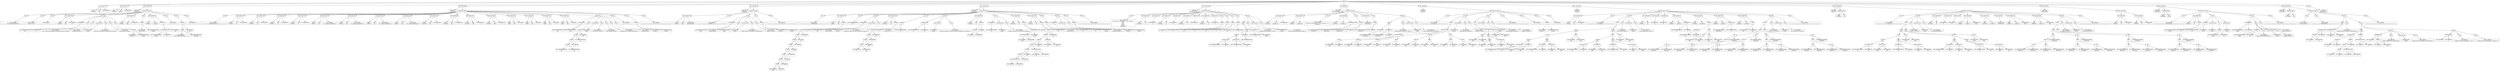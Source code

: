 digraph G {
node [shape="box"]Nodo0[label="RAIZ"];
Nodo1[label="DECLARACION"];
Nodo0->Nodo1;
Nodo2[label="TIPO
 ENTERO"];
Nodo1->Nodo2;
Nodo3[label="ID
 var1"];
Nodo1->Nodo3;
Nodo4[label="VAL_ENTERO
 1"];
Nodo1->Nodo4;
Nodo5[label="DECLARACION"];
Nodo0->Nodo5;
Nodo6[label="TIPO
 ENTERO"];
Nodo5->Nodo6;
Nodo7[label="ID
 punteo"];
Nodo5->Nodo7;
Nodo8[label="VAL_ENTERO
 0"];
Nodo5->Nodo8;
Nodo9[label="DEC_METODO"];
Nodo0->Nodo9;
Nodo10[label="METODO
 InicioArchivo1"];
Nodo9->Nodo10;
Nodo11[label="INSTRUCCIONES"];
Nodo9->Nodo11;
Nodo12[label="Print"];
Nodo11->Nodo12;
Nodo13[label="VAL_CADENA
 \"-----------------CALIFICACION ARCHIVO 1-----------------\""];
Nodo12->Nodo13;
Nodo14[label="Print"];
Nodo11->Nodo14;
Nodo15[label="VAL_CADENA
 \"Valor: 15 pts\""];
Nodo14->Nodo15;
Nodo16[label="Print"];
Nodo11->Nodo16;
Nodo17[label="VAL_CADENA
 \"--------------------------------------------------------\""];
Nodo16->Nodo17;
Nodo18[label="DECLARACION"];
Nodo11->Nodo18;
Nodo19[label="TIPO
 ENTERO"];
Nodo18->Nodo19;
Nodo20[label="ID
 var1"];
Nodo18->Nodo20;
Nodo21[label="VAL_ENTERO
 0"];
Nodo18->Nodo21;
Nodo22[label="ELSE"];
Nodo11->Nodo22;
Nodo23[label="DIFERENTE
 !="];
Nodo22->Nodo23;
Nodo24[label="VAL_IDENTIFICADOR
 var1"];
Nodo23->Nodo24;
Nodo25[label="VAL_ENTERO
 0"];
Nodo23->Nodo25;
Nodo26[label="Print"];
Nodo22->Nodo26;
Nodo27[label="VAL_CADENA
 \"No se toma con prioridad la variable local ante la global\""];
Nodo26->Nodo27;
Nodo28[label="Print"];
Nodo22->Nodo28;
Nodo29[label="VAL_CADENA
 \"Perdiste 8 puntos :c\""];
Nodo28->Nodo29;
Nodo30[label="ASIGNACION"];
Nodo22->Nodo30;
Nodo31[label="ASIGNACION
 punteo"];
Nodo30->Nodo31;
Nodo32[label="Print"];
Nodo22->Nodo32;
Nodo33[label="VAL_CADENA
 \"Muy bien, prioridad de variable local correcta\""];
Nodo32->Nodo33;
Nodo34[label="Print"];
Nodo22->Nodo34;
Nodo35[label="VAL_CADENA
 \"Haz sumado 8 puntos\""];
Nodo34->Nodo35;
Nodo36[label="Print"];
Nodo22->Nodo36;
Nodo37[label="SUMA
 +"];
Nodo36->Nodo37;
Nodo38[label="VAL_CADENA
 \"Punteo = \""];
Nodo37->Nodo38;
Nodo39[label="VAL_IDENTIFICADOR
 punteo"];
Nodo37->Nodo39;
Nodo40[label="DECLARACION"];
Nodo11->Nodo40;
Nodo41[label="TIPO
 ENTERO"];
Nodo40->Nodo41;
Nodo42[label="ID
 amb1"];
Nodo40->Nodo42;
Nodo43[label="VAL_ENTERO
 3"];
Nodo40->Nodo43;
Nodo44[label="Print"];
Nodo11->Nodo44;
Nodo45[label="SUMA
 +"];
Nodo44->Nodo45;
Nodo46[label="VAL_CADENA
 \"Punteo Final: \""];
Nodo45->Nodo46;
Nodo47[label="VAL_IDENTIFICADOR
 punteo"];
Nodo45->Nodo47;
Nodo48[label="DECLARACION"];
Nodo11->Nodo48;
Nodo49[label="TIPO
 DECIMAL"];
Nodo48->Nodo49;
Nodo50[label="ID
 resultado"];
Nodo48->Nodo50;
Nodo51[label="DIVISION
 /"];
Nodo48->Nodo51;
Nodo52[label="MULTIPLICACION
 *"];
Nodo51->Nodo52;
Nodo53[label="VAL_IDENTIFICADOR
 punteo"];
Nodo52->Nodo53;
Nodo54[label="VAL_ENTERO
 15"];
Nodo52->Nodo54;
Nodo55[label="VAL_ENTERO
 100"];
Nodo51->Nodo55;
Nodo56[label="Print"];
Nodo11->Nodo56;
Nodo57[label="VAL_CADENA
 \"-----------------------------------\""];
Nodo56->Nodo57;
Nodo58[label="Print"];
Nodo11->Nodo58;
Nodo59[label="SUMA
 +"];
Nodo58->Nodo59;
Nodo60[label="SUMA
 +"];
Nodo59->Nodo60;
Nodo61[label="VAL_CADENA
 \"|   RESULTADO ARCHIVO 1 = \""];
Nodo60->Nodo61;
Nodo62[label="VAL_IDENTIFICADOR
 resultado"];
Nodo60->Nodo62;
Nodo63[label="VAL_CADENA
 \" pts  |\""];
Nodo59->Nodo63;
Nodo64[label="Print"];
Nodo11->Nodo64;
Nodo65[label="VAL_CADENA
 \"-----------------------------------\""];
Nodo64->Nodo65;
Nodo66[label="DEC_METODO"];
Nodo0->Nodo66;
Nodo67[label="METODO
 Declaracion"];
Nodo66->Nodo67;
Nodo68[label="INSTRUCCIONES"];
Nodo66->Nodo68;
Nodo69[label="Print"];
Nodo68->Nodo69;
Nodo70[label="VAL_CADENA
 \"========= Metodo Declaracion =========\""];
Nodo69->Nodo70;
Nodo71[label="DECLARACION"];
Nodo68->Nodo71;
Nodo72[label="TIPO
 ENTERO"];
Nodo71->Nodo72;
Nodo73[label="ID
 n1"];
Nodo71->Nodo73;
Nodo74[label="VAL_ENTERO
 1"];
Nodo71->Nodo74;
Nodo75[label="DECLARACION"];
Nodo68->Nodo75;
Nodo76[label="TIPO
 ENTERO"];
Nodo75->Nodo76;
Nodo77[label="ID
 n2"];
Nodo75->Nodo77;
Nodo78[label="VAL_ENTERO
 1"];
Nodo75->Nodo78;
Nodo79[label="DECLARACION"];
Nodo68->Nodo79;
Nodo80[label="TIPO
 ENTERO"];
Nodo79->Nodo80;
Nodo81[label="ID
 n3"];
Nodo79->Nodo81;
Nodo82[label="VAL_ENTERO
 1"];
Nodo79->Nodo82;
Nodo83[label="DECLARACION"];
Nodo68->Nodo83;
Nodo84[label="TIPO
 ENTERO"];
Nodo83->Nodo84;
Nodo85[label="ID
 n4"];
Nodo83->Nodo85;
Nodo86[label="VAL_ENTERO
 1"];
Nodo83->Nodo86;
Nodo87[label="DECLARACION"];
Nodo68->Nodo87;
Nodo88[label="TIPO
 CADENA"];
Nodo87->Nodo88;
Nodo89[label="ID
 str1"];
Nodo87->Nodo89;
Nodo90[label="VAL_CADENA
 \"Voy a ganar Compiladores\""];
Nodo87->Nodo90;
Nodo91[label="DECLARACION"];
Nodo68->Nodo91;
Nodo92[label="TIPO
 CADENA"];
Nodo91->Nodo92;
Nodo93[label="ID
 str2"];
Nodo91->Nodo93;
Nodo94[label="VAL_CADENA
 \"Voy a ganar Compiladores\""];
Nodo91->Nodo94;
Nodo95[label="DECLARACION"];
Nodo68->Nodo95;
Nodo96[label="TIPO
 CADENA"];
Nodo95->Nodo96;
Nodo97[label="ID
 str3"];
Nodo95->Nodo97;
Nodo98[label="VAL_CADENA
 \"Voy a ganar Compiladores\""];
Nodo95->Nodo98;
Nodo99[label="DECLARACION"];
Nodo68->Nodo99;
Nodo100[label="TIPO
 CADENA"];
Nodo99->Nodo100;
Nodo101[label="ID
 str4"];
Nodo99->Nodo101;
Nodo102[label="VAL_CADENA
 \"Voy a ganar Compiladores\""];
Nodo99->Nodo102;
Nodo103[label="DECLARACION"];
Nodo68->Nodo103;
Nodo104[label="TIPO
 DECIMAL"];
Nodo103->Nodo104;
Nodo105[label="ID
 db1"];
Nodo103->Nodo105;
Nodo106[label="VAL_DECIMAL
 0"];
Nodo103->Nodo106;
Nodo107[label="DECLARACION"];
Nodo68->Nodo107;
Nodo108[label="TIPO
 DECIMAL"];
Nodo107->Nodo108;
Nodo109[label="ID
 db2"];
Nodo107->Nodo109;
Nodo110[label="VAL_DECIMAL
 0"];
Nodo107->Nodo110;
Nodo111[label="DECLARACION"];
Nodo68->Nodo111;
Nodo112[label="TIPO
 DECIMAL"];
Nodo111->Nodo112;
Nodo113[label="ID
 db3"];
Nodo111->Nodo113;
Nodo114[label="VAL_DECIMAL
 0"];
Nodo111->Nodo114;
Nodo115[label="DECLARACION"];
Nodo68->Nodo115;
Nodo116[label="TIPO
 DECIMAL"];
Nodo115->Nodo116;
Nodo117[label="ID
 db4"];
Nodo115->Nodo117;
Nodo118[label="VAL_DECIMAL
 0"];
Nodo115->Nodo118;
Nodo119[label="DECLARACION"];
Nodo68->Nodo119;
Nodo120[label="TIPO
 CHAR"];
Nodo119->Nodo120;
Nodo121[label="ID
 chr1"];
Nodo119->Nodo121;
Nodo122[label="VAL_CHAR
 's'"];
Nodo119->Nodo122;
Nodo123[label="DECLARACION"];
Nodo68->Nodo123;
Nodo124[label="TIPO
 CHAR"];
Nodo123->Nodo124;
Nodo125[label="ID
 chr2"];
Nodo123->Nodo125;
Nodo126[label="VAL_CHAR
 's'"];
Nodo123->Nodo126;
Nodo127[label="DECLARACION"];
Nodo68->Nodo127;
Nodo128[label="TIPO
 CHAR"];
Nodo127->Nodo128;
Nodo129[label="ID
 chr3"];
Nodo127->Nodo129;
Nodo130[label="VAL_CHAR
 's'"];
Nodo127->Nodo130;
Nodo131[label="DECLARACION"];
Nodo68->Nodo131;
Nodo132[label="TIPO
 CHAR"];
Nodo131->Nodo132;
Nodo133[label="ID
 chr4"];
Nodo131->Nodo133;
Nodo134[label="VAL_CHAR
 's'"];
Nodo131->Nodo134;
Nodo135[label="ELSE"];
Nodo68->Nodo135;
Nodo136[label="IGUALIGUAL
 =="];
Nodo135->Nodo136;
Nodo137[label="VAL_IDENTIFICADOR
 db1"];
Nodo136->Nodo137;
Nodo138[label="VAL_IDENTIFICADOR
 db4"];
Nodo136->Nodo138;
Nodo139[label="Print"];
Nodo135->Nodo139;
Nodo140[label="SUMA
 +"];
Nodo139->Nodo140;
Nodo141[label="SUMA
 +"];
Nodo140->Nodo141;
Nodo142[label="SUMA
 +"];
Nodo141->Nodo142;
Nodo143[label="SUMA
 +"];
Nodo142->Nodo143;
Nodo144[label="VAL_IDENTIFICADOR
 str1"];
Nodo143->Nodo144;
Nodo145[label="VAL_IDENTIFICADOR
 chr2"];
Nodo143->Nodo145;
Nodo146[label="VAL_CADENA
 \" \""];
Nodo142->Nodo146;
Nodo147[label="VAL_IDENTIFICADOR
 n3"];
Nodo141->Nodo147;
Nodo148[label="VAL_CADENA
 \" :D\""];
Nodo140->Nodo148;
Nodo149[label="ASIGNACION"];
Nodo135->Nodo149;
Nodo150[label="ASIGNACION
 punteo"];
Nodo149->Nodo150;
Nodo151[label="Print"];
Nodo135->Nodo151;
Nodo152[label="VAL_CADENA
 \"Declaración correcta\""];
Nodo151->Nodo152;
Nodo153[label="Print"];
Nodo135->Nodo153;
Nodo154[label="VAL_CADENA
 \"Haz sumado 6 puntos\""];
Nodo153->Nodo154;
Nodo155[label="Print"];
Nodo135->Nodo155;
Nodo156[label="VAL_CADENA
 \"Problemas en el metodo declaracion :(\""];
Nodo155->Nodo156;
Nodo157[label="Print"];
Nodo135->Nodo157;
Nodo158[label="VAL_CADENA
 \"Perdiste 6 pts :(\""];
Nodo157->Nodo158;
Nodo159[label="Print"];
Nodo68->Nodo159;
Nodo160[label="VAL_CADENA
 \"--------------------------------------\""];
Nodo159->Nodo160;
Nodo161[label="Print"];
Nodo68->Nodo161;
Nodo162[label="SUMA
 +"];
Nodo161->Nodo162;
Nodo163[label="VAL_CADENA
 \"Punteo = \""];
Nodo162->Nodo163;
Nodo164[label="VAL_IDENTIFICADOR
 punteo"];
Nodo162->Nodo164;
Nodo165[label="Print"];
Nodo68->Nodo165;
Nodo166[label="VAL_CADENA
 \"======================================\""];
Nodo165->Nodo166;
Nodo167[label="DEC_METODO"];
Nodo0->Nodo167;
Nodo168[label="METODO
 Ambitos2"];
Nodo167->Nodo168;
Nodo169[label="INSTRUCCIONES"];
Nodo167->Nodo169;
Nodo170[label="DECLARACION"];
Nodo169->Nodo170;
Nodo171[label="TIPO
 CADENA"];
Nodo170->Nodo171;
Nodo172[label="ID
 amb1"];
Nodo170->Nodo172;
Nodo173[label="VAL_CADENA
 \"Desde ambito2\""];
Nodo170->Nodo173;
Nodo174[label="Print"];
Nodo169->Nodo174;
Nodo175[label="VAL_CADENA
 \"==============Ambitos 2===============\""];
Nodo174->Nodo175;
Nodo176[label="ELSE"];
Nodo169->Nodo176;
Nodo177[label="IGUALIGUAL
 =="];
Nodo176->Nodo177;
Nodo178[label="VAL_IDENTIFICADOR
 amb1"];
Nodo177->Nodo178;
Nodo179[label="VAL_CADENA
 \"Desde ambito2\""];
Nodo177->Nodo179;
Nodo180[label="Print"];
Nodo176->Nodo180;
Nodo181[label="VAL_IDENTIFICADOR
 amb1"];
Nodo180->Nodo181;
Nodo182[label="ASIGNACION"];
Nodo176->Nodo182;
Nodo183[label="ASIGNACION
 punteo"];
Nodo182->Nodo183;
Nodo184[label="Print"];
Nodo176->Nodo184;
Nodo185[label="VAL_CADENA
 \"Tienes un error al manejar la variable amb1 :(\""];
Nodo184->Nodo185;
Nodo186[label="Print"];
Nodo176->Nodo186;
Nodo187[label="VAL_CADENA
 \"Perdiste 8 puntos\""];
Nodo186->Nodo187;
Nodo188[label="Print"];
Nodo169->Nodo188;
Nodo189[label="SUMA
 +"];
Nodo188->Nodo189;
Nodo190[label="VAL_CADENA
 \"Punteo = \""];
Nodo189->Nodo190;
Nodo191[label="VAL_IDENTIFICADOR
 punteo"];
Nodo189->Nodo191;
Nodo192[label="Print"];
Nodo169->Nodo192;
Nodo193[label="VAL_CADENA
 \"======================================\""];
Nodo192->Nodo193;
Nodo194[label="DEC_METODO"];
Nodo0->Nodo194;
Nodo195[label="METODO
 Aritmeticas"];
Nodo194->Nodo195;
Nodo196[label="INSTRUCCIONES"];
Nodo194->Nodo196;
Nodo197[label="Print"];
Nodo196->Nodo197;
Nodo198[label="VAL_CADENA
 \"==============Aritmeticas=============\""];
Nodo197->Nodo198;
Nodo199[label="DECLARACION"];
Nodo196->Nodo199;
Nodo200[label="TIPO
 CADENA"];
Nodo199->Nodo200;
Nodo201[label="ID
 art1"];
Nodo199->Nodo201;
Nodo202[label="SUMA
 +"];
Nodo199->Nodo202;
Nodo203[label="SUMA
 +"];
Nodo202->Nodo203;
Nodo204[label="SUMA
 +"];
Nodo203->Nodo204;
Nodo205[label="SUMA
 +"];
Nodo204->Nodo205;
Nodo206[label="SUMA
 +"];
Nodo205->Nodo206;
Nodo207[label="SUMA
 +"];
Nodo206->Nodo207;
Nodo208[label="SUMA
 +"];
Nodo207->Nodo208;
Nodo209[label="SUMA
 +"];
Nodo208->Nodo209;
Nodo210[label="SUMA
 +"];
Nodo209->Nodo210;
Nodo211[label="VAL_CADENA
 \"Hola \""];
Nodo210->Nodo211;
Nodo212[label="VAL_CHAR
 'C'"];
Nodo210->Nodo212;
Nodo213[label="VAL_CADENA
 \"\""];
Nodo209->Nodo213;
Nodo214[label="VAL_CHAR
 'O'"];
Nodo208->Nodo214;
Nodo215[label="VAL_CADENA
 \"\""];
Nodo207->Nodo215;
Nodo216[label="VAL_CHAR
 'M'"];
Nodo206->Nodo216;
Nodo217[label="VAL_CADENA
 \"\""];
Nodo205->Nodo217;
Nodo218[label="VAL_CHAR
 'P'"];
Nodo204->Nodo218;
Nodo219[label="VAL_CADENA
 \"\""];
Nodo203->Nodo219;
Nodo220[label="VAL_CHAR
 'I'"];
Nodo202->Nodo220;
Nodo221[label="Print"];
Nodo196->Nodo221;
Nodo222[label="VAL_IDENTIFICADOR
 art1"];
Nodo221->Nodo222;
Nodo223[label="ELSE"];
Nodo196->Nodo223;
Nodo224[label="IGUALIGUAL
 =="];
Nodo223->Nodo224;
Nodo225[label="VAL_IDENTIFICADOR
 art1"];
Nodo224->Nodo225;
Nodo226[label="VAL_CADENA
 \"Hola COMPI\""];
Nodo224->Nodo226;
Nodo227[label="ASIGNACION"];
Nodo223->Nodo227;
Nodo228[label="ASIGNACION
 punteo"];
Nodo227->Nodo228;
Nodo229[label="Print"];
Nodo223->Nodo229;
Nodo230[label="VAL_CADENA
 \"Perdiste 6 puntos en suma de cadena y caracter :c\""];
Nodo229->Nodo230;
Nodo231[label="DECLARACION"];
Nodo196->Nodo231;
Nodo232[label="TIPO
 DECIMAL"];
Nodo231->Nodo232;
Nodo233[label="ID
 n1"];
Nodo231->Nodo233;
Nodo234[label="SUMA
 +"];
Nodo231->Nodo234;
Nodo235[label="SUMA
 +"];
Nodo234->Nodo235;
Nodo236[label="SUMA
 +"];
Nodo235->Nodo236;
Nodo237[label="SUMA
 +"];
Nodo236->Nodo237;
Nodo238[label="SUMA
 +"];
Nodo237->Nodo238;
Nodo239[label="VAL_DECIMAL
 0"];
Nodo238->Nodo239;
Nodo240[label="VAL_BOLEANO
 true"];
Nodo238->Nodo240;
Nodo241[label="VAL_BOLEANO
 true"];
Nodo237->Nodo241;
Nodo242[label="VAL_ENTERO
 1"];
Nodo236->Nodo242;
Nodo243[label="VAL_DECIMAL
 0.1"];
Nodo235->Nodo243;
Nodo244[label="VAL_CHAR
 '7'"];
Nodo234->Nodo244;
Nodo245[label="Print"];
Nodo196->Nodo245;
Nodo246[label="SUMA
 +"];
Nodo245->Nodo246;
Nodo247[label="VAL_CADENA
 \"El valor de  n1 = \""];
Nodo246->Nodo247;
Nodo248[label="VAL_IDENTIFICADOR
 n1"];
Nodo246->Nodo248;
Nodo249[label="ELSE"];
Nodo196->Nodo249;
Nodo250[label="IGUALIGUAL
 =="];
Nodo249->Nodo250;
Nodo251[label="VAL_IDENTIFICADOR
 n1"];
Nodo250->Nodo251;
Nodo252[label="VAL_DECIMAL
 58.1"];
Nodo250->Nodo252;
Nodo253[label="ASIGNACION"];
Nodo249->Nodo253;
Nodo254[label="ASIGNACION
 punteo"];
Nodo253->Nodo254;
Nodo255[label="Print"];
Nodo249->Nodo255;
Nodo256[label="VAL_CADENA
 \"Perdiste 6 puntos en suma de enteros booleanos y caracteres :c\""];
Nodo255->Nodo256;
Nodo257[label="DECLARACION"];
Nodo196->Nodo257;
Nodo258[label="TIPO
 ENTERO"];
Nodo257->Nodo258;
Nodo259[label="ID
 n2"];
Nodo257->Nodo259;
Nodo260[label="RESTA
 -"];
Nodo257->Nodo260;
Nodo261[label="RESTA
 -"];
Nodo260->Nodo261;
Nodo262[label="VAL_CHAR
 '2'"];
Nodo261->Nodo262;
Nodo263[label="VAL_ENTERO
 1"];
Nodo261->Nodo263;
Nodo264[label="VAL_CHAR
 'a'"];
Nodo260->Nodo264;
Nodo265[label="ELSE"];
Nodo196->Nodo265;
Nodo266[label="IGUALIGUAL
 =="];
Nodo265->Nodo266;
Nodo267[label="VAL_IDENTIFICADOR
 n2"];
Nodo266->Nodo267;
Nodo268[label="ASIGNACION"];
Nodo265->Nodo268;
Nodo269[label="ASIGNACION
 punteo"];
Nodo268->Nodo269;
Nodo270[label="Print"];
Nodo265->Nodo270;
Nodo271[label="VAL_CADENA
 \"Perdiste 5 puntos en la resta de caracteres :c\""];
Nodo270->Nodo271;
Nodo272[label="DECLARACION"];
Nodo196->Nodo272;
Nodo273[label="TIPO
 DECIMAL"];
Nodo272->Nodo273;
Nodo274[label="ID
 n4"];
Nodo272->Nodo274;
Nodo275[label="SUMA
 +"];
Nodo272->Nodo275;
Nodo276[label="RESTA
 -"];
Nodo275->Nodo276;
Nodo277[label="MULTIPLICACION
 *"];
Nodo276->Nodo277;
Nodo278[label="VAL_ENTERO
 5730"];
Nodo277->Nodo278;
Nodo279[label="VAL_ENTERO
 2"];
Nodo277->Nodo279;
Nodo280[label="VAL_ENTERO
 11800"];
Nodo276->Nodo280;
Nodo281[label="VAL_DECIMAL
 1"];
Nodo275->Nodo281;
Nodo282[label="DECLARACION"];
Nodo196->Nodo282;
Nodo283[label="TIPO
 DECIMAL"];
Nodo282->Nodo283;
Nodo284[label="ID
 n3"];
Nodo282->Nodo284;
Nodo285[label="SUMA
 +"];
Nodo282->Nodo285;
Nodo286[label="RESTA
 -"];
Nodo285->Nodo286;
Nodo287[label="RESTA
 -"];
Nodo286->Nodo287;
Nodo288[label="SUMA
 +"];
Nodo287->Nodo288;
Nodo289[label="SUMA
 +"];
Nodo288->Nodo289;
Nodo290[label="RESTA
 -"];
Nodo289->Nodo290;
Nodo291[label="SUMA
 +"];
Nodo290->Nodo291;
Nodo292[label="MULTIPLICACION
 *"];
Nodo291->Nodo292;
Nodo293[label="VAL_ENTERO
 3"];
Nodo292->Nodo293;
Nodo294[label="VAL_ENTERO
 3"];
Nodo292->Nodo294;
Nodo295[label="VAL_ENTERO
 4"];
Nodo291->Nodo295;
Nodo296[label="VAL_ENTERO
 80"];
Nodo290->Nodo296;
Nodo297[label="MULTIPLICACION
 *"];
Nodo289->Nodo297;
Nodo298[label="VAL_DECIMAL
 40"];
Nodo297->Nodo298;
Nodo299[label="VAL_ENTERO
 2"];
Nodo297->Nodo299;
Nodo300[label="VAL_DECIMAL
 323.5"];
Nodo288->Nodo300;
Nodo301[label="DIVISION
 /"];
Nodo287->Nodo301;
Nodo302[label="VAL_ENTERO
 29"];
Nodo301->Nodo302;
Nodo303[label="VAL_DECIMAL
 14.5"];
Nodo301->Nodo303;
Nodo304[label="VAL_DECIMAL
 0.5"];
Nodo286->Nodo304;
Nodo305[label="VAL_IDENTIFICADOR
 n4"];
Nodo285->Nodo305;
Nodo306[label="Print"];
Nodo196->Nodo306;
Nodo307[label="SUMA
 +"];
Nodo306->Nodo307;
Nodo308[label="VAL_CADENA
 \"El valor de n3 = \""];
Nodo307->Nodo308;
Nodo309[label="VAL_IDENTIFICADOR
 n3"];
Nodo307->Nodo309;
Nodo310[label="ELSE"];
Nodo196->Nodo310;
Nodo311[label="IGUALIGUAL
 =="];
Nodo310->Nodo311;
Nodo312[label="VAL_IDENTIFICADOR
 n3"];
Nodo311->Nodo312;
Nodo313[label="ASIGNACION"];
Nodo310->Nodo313;
Nodo314[label="ASIGNACION
 punteo"];
Nodo313->Nodo314;
Nodo315[label="Print"];
Nodo310->Nodo315;
Nodo316[label="VAL_CADENA
 \"Perdiste 6 puntos :c \""];
Nodo315->Nodo316;
Nodo317[label="Print"];
Nodo196->Nodo317;
Nodo318[label="SUMA
 +"];
Nodo317->Nodo318;
Nodo319[label="VAL_CADENA
 \"Punteo = \""];
Nodo318->Nodo319;
Nodo320[label="VAL_IDENTIFICADOR
 punteo"];
Nodo318->Nodo320;
Nodo321[label="Print"];
Nodo196->Nodo321;
Nodo322[label="VAL_CADENA
 \"======================================\""];
Nodo321->Nodo322;
Nodo323[label="DEC_METODO"];
Nodo0->Nodo323;
Nodo324[label="METODO
 operacionesBasicas"];
Nodo323->Nodo324;
Nodo325[label="INSTRUCCIONES"];
Nodo323->Nodo325;
Nodo326[label="Print"];
Nodo325->Nodo326;
Nodo327[label="VAL_CADENA
 \"Operaciones Aritmeticas 1: valor esperado:   \na)92   \nb)30   \nc)-22.5   \nd)6561   \nresultados>\""];
Nodo326->Nodo327;
Nodo328[label="DECLARACION"];
Nodo325->Nodo328;
Nodo329[label="TIPO
 DECIMAL"];
Nodo328->Nodo329;
Nodo330[label="ID
 a"];
Nodo328->Nodo330;
Nodo331[label="ASIGNACION"];
Nodo325->Nodo331;
Nodo332[label="ASIGNACION
 a"];
Nodo331->Nodo332;
Nodo333[label="DECLARACION"];
Nodo325->Nodo333;
Nodo334[label="TIPO
 DECIMAL"];
Nodo333->Nodo334;
Nodo335[label="ID
 b"];
Nodo333->Nodo335;
Nodo336[label="ASIGNACION"];
Nodo325->Nodo336;
Nodo337[label="ASIGNACION
 b"];
Nodo336->Nodo337;
Nodo338[label="DECLARACION"];
Nodo325->Nodo338;
Nodo339[label="TIPO
 DECIMAL"];
Nodo338->Nodo339;
Nodo340[label="ID
 c"];
Nodo338->Nodo340;
Nodo341[label="ASIGNACION"];
Nodo325->Nodo341;
Nodo342[label="ASIGNACION
 c"];
Nodo341->Nodo342;
Nodo343[label="DECLARACION"];
Nodo325->Nodo343;
Nodo344[label="TIPO
 DECIMAL"];
Nodo343->Nodo344;
Nodo345[label="ID
 d"];
Nodo343->Nodo345;
Nodo346[label="ASIGNACION"];
Nodo325->Nodo346;
Nodo347[label="ASIGNACION
 d"];
Nodo346->Nodo347;
Nodo348[label="Print"];
Nodo325->Nodo348;
Nodo349[label="SUMA
 +"];
Nodo348->Nodo349;
Nodo350[label="VAL_CADENA
 \"a) \""];
Nodo349->Nodo350;
Nodo351[label="VAL_IDENTIFICADOR
 a"];
Nodo349->Nodo351;
Nodo352[label="Print"];
Nodo325->Nodo352;
Nodo353[label="SUMA
 +"];
Nodo352->Nodo353;
Nodo354[label="VAL_CADENA
 \"b) \""];
Nodo353->Nodo354;
Nodo355[label="VAL_IDENTIFICADOR
 b"];
Nodo353->Nodo355;
Nodo356[label="Print"];
Nodo325->Nodo356;
Nodo357[label="SUMA
 +"];
Nodo356->Nodo357;
Nodo358[label="VAL_CADENA
 \"c) \""];
Nodo357->Nodo358;
Nodo359[label="VAL_IDENTIFICADOR
 c"];
Nodo357->Nodo359;
Nodo360[label="Print"];
Nodo325->Nodo360;
Nodo361[label="SUMA
 +"];
Nodo360->Nodo361;
Nodo362[label="VAL_CADENA
 \"d) \""];
Nodo361->Nodo362;
Nodo363[label="VAL_IDENTIFICADOR
 d"];
Nodo361->Nodo363;
Nodo364[label="ELSE"];
Nodo325->Nodo364;
Nodo365[label="AND
 &&"];
Nodo364->Nodo365;
Nodo366[label="AND
 &&"];
Nodo365->Nodo366;
Nodo367[label="AND
 &&"];
Nodo366->Nodo367;
Nodo368[label="IGUALIGUAL
 =="];
Nodo367->Nodo368;
Nodo369[label="VAL_IDENTIFICADOR
 a"];
Nodo368->Nodo369;
Nodo370[label="VAL_ENTERO
 92"];
Nodo368->Nodo370;
Nodo371[label="IGUALIGUAL
 =="];
Nodo367->Nodo371;
Nodo372[label="VAL_IDENTIFICADOR
 b"];
Nodo371->Nodo372;
Nodo373[label="VAL_ENTERO
 30"];
Nodo371->Nodo373;
Nodo374[label="IGUALIGUAL
 =="];
Nodo366->Nodo374;
Nodo375[label="VAL_IDENTIFICADOR
 c"];
Nodo374->Nodo375;
Nodo376[label="IGUALIGUAL
 =="];
Nodo365->Nodo376;
Nodo377[label="VAL_IDENTIFICADOR
 d"];
Nodo376->Nodo377;
Nodo378[label="VAL_ENTERO
 6561"];
Nodo376->Nodo378;
Nodo379[label="Print"];
Nodo364->Nodo379;
Nodo380[label="VAL_CADENA
 \"Operaciones aritmeticas 1 bien :D\""];
Nodo379->Nodo380;
Nodo381[label="ASIGNACION"];
Nodo364->Nodo381;
Nodo382[label="ASIGNACION
 punteo"];
Nodo381->Nodo382;
Nodo383[label="Print"];
Nodo364->Nodo383;
Nodo384[label="VAL_CADENA
 \"Error para las operaciones basicas :(\""];
Nodo383->Nodo384;
Nodo385[label="DEC_METODO"];
Nodo0->Nodo385;
Nodo386[label="METODO
 operacionesAvanzadas"];
Nodo385->Nodo386;
Nodo387[label="INSTRUCCIONES"];
Nodo385->Nodo387;
Nodo388[label="DECLARACION"];
Nodo387->Nodo388;
Nodo389[label="TIPO
 DECIMAL"];
Nodo388->Nodo389;
Nodo390[label="ID
 aritmetica1"];
Nodo388->Nodo390;
Nodo391[label="VAL_DECIMAL
 2"];
Nodo388->Nodo391;
Nodo392[label="DECLARACION"];
Nodo387->Nodo392;
Nodo393[label="TIPO
 ENTERO"];
Nodo392->Nodo393;
Nodo394[label="ID
 aritmetica2"];
Nodo392->Nodo394;
Nodo395[label="Print"];
Nodo387->Nodo395;
Nodo396[label="VAL_CADENA
 \"Operaciones Aritmeticas 2: valor esperado>-20  41 \nresultado>\""];
Nodo395->Nodo396;
Nodo397[label="DECLARACION"];
Nodo387->Nodo397;
Nodo398[label="TIPO
 DECIMAL"];
Nodo397->Nodo398;
Nodo399[label="ID
 aritmetica3"];
Nodo397->Nodo399;
Nodo400[label="MULTIPLICACION
 *"];
Nodo397->Nodo400;
Nodo401[label="VAL_IDENTIFICADOR
 aritmetica2"];
Nodo400->Nodo401;
Nodo402[label="VAL_IDENTIFICADOR
 aritmetica1"];
Nodo400->Nodo402;
Nodo403[label="Print"];
Nodo387->Nodo403;
Nodo404[label="SUMA
 +"];
Nodo403->Nodo404;
Nodo405[label="VAL_IDENTIFICADOR
 aritmetica3"];
Nodo404->Nodo405;
Nodo406[label="VAL_CADENA
 \"\""];
Nodo404->Nodo406;
Nodo407[label="ASIGNACION"];
Nodo387->Nodo407;
Nodo408[label="ASIGNACION
 aritmetica1"];
Nodo407->Nodo408;
Nodo409[label="Print"];
Nodo387->Nodo409;
Nodo410[label="SUMA
 +"];
Nodo409->Nodo410;
Nodo411[label="VAL_IDENTIFICADOR
 aritmetica1"];
Nodo410->Nodo411;
Nodo412[label="VAL_CADENA
 \"\""];
Nodo410->Nodo412;
Nodo413[label="ELSE"];
Nodo387->Nodo413;
Nodo414[label="AND
 &&"];
Nodo413->Nodo414;
Nodo415[label="IGUALIGUAL
 =="];
Nodo414->Nodo415;
Nodo416[label="VAL_IDENTIFICADOR
 aritmetica3"];
Nodo415->Nodo416;
Nodo417[label="IGUALIGUAL
 =="];
Nodo414->Nodo417;
Nodo418[label="VAL_IDENTIFICADOR
 aritmetica1"];
Nodo417->Nodo418;
Nodo419[label="VAL_ENTERO
 41"];
Nodo417->Nodo419;
Nodo420[label="Print"];
Nodo413->Nodo420;
Nodo421[label="VAL_CADENA
 \"Operaciones aritmeticas 2 bien :D\""];
Nodo420->Nodo421;
Nodo422[label="ASIGNACION"];
Nodo413->Nodo422;
Nodo423[label="ASIGNACION
 punteo"];
Nodo422->Nodo423;
Nodo424[label="Print"];
Nodo413->Nodo424;
Nodo425[label="VAL_CADENA
 \"Error Operaciones Aritmeticas\""];
Nodo424->Nodo425;
Nodo426[label="DEC_METODO"];
Nodo0->Nodo426;
Nodo427[label="METODO
 Logicas"];
Nodo426->Nodo427;
Nodo428[label="INSTRUCCIONES"];
Nodo426->Nodo428;
Nodo429[label="Print"];
Nodo428->Nodo429;
Nodo430[label="VAL_CADENA
 \"==============Logicas1=============\""];
Nodo429->Nodo430;
Nodo431[label="ELSE"];
Nodo428->Nodo431;
Nodo432[label="NOT
 !"];
Nodo431->Nodo432;
Nodo433[label="NOT
 !"];
Nodo432->Nodo433;
Nodo434[label="NOT
 !"];
Nodo433->Nodo434;
Nodo435[label="NOT
 !"];
Nodo434->Nodo435;
Nodo436[label="VAL_BOLEANO
 true"];
Nodo435->Nodo436;
Nodo437[label="VAL_BOLEANO
 true"];
Nodo435->Nodo437;
Nodo438[label="NOT
 !"];
Nodo434->Nodo438;
Nodo439[label="VAL_BOLEANO
 true"];
Nodo438->Nodo439;
Nodo440[label="VAL_BOLEANO
 true"];
Nodo438->Nodo440;
Nodo441[label="NOT
 !"];
Nodo433->Nodo441;
Nodo442[label="NOT
 !"];
Nodo441->Nodo442;
Nodo443[label="VAL_BOLEANO
 true"];
Nodo442->Nodo443;
Nodo444[label="VAL_BOLEANO
 true"];
Nodo442->Nodo444;
Nodo445[label="NOT
 !"];
Nodo441->Nodo445;
Nodo446[label="VAL_BOLEANO
 true"];
Nodo445->Nodo446;
Nodo447[label="VAL_BOLEANO
 true"];
Nodo445->Nodo447;
Nodo448[label="NOT
 !"];
Nodo432->Nodo448;
Nodo449[label="NOT
 !"];
Nodo448->Nodo449;
Nodo450[label="NOT
 !"];
Nodo449->Nodo450;
Nodo451[label="VAL_BOLEANO
 true"];
Nodo450->Nodo451;
Nodo452[label="VAL_BOLEANO
 true"];
Nodo450->Nodo452;
Nodo453[label="NOT
 !"];
Nodo449->Nodo453;
Nodo454[label="VAL_BOLEANO
 true"];
Nodo453->Nodo454;
Nodo455[label="VAL_BOLEANO
 true"];
Nodo453->Nodo455;
Nodo456[label="NOT
 !"];
Nodo448->Nodo456;
Nodo457[label="NOT
 !"];
Nodo456->Nodo457;
Nodo458[label="VAL_BOLEANO
 true"];
Nodo457->Nodo458;
Nodo459[label="VAL_BOLEANO
 true"];
Nodo457->Nodo459;
Nodo460[label="NOT
 !"];
Nodo456->Nodo460;
Nodo461[label="VAL_BOLEANO
 true"];
Nodo460->Nodo461;
Nodo462[label="VAL_BOLEANO
 true"];
Nodo460->Nodo462;
Nodo463[label="ASIGNACION"];
Nodo431->Nodo463;
Nodo464[label="ASIGNACION
 punteo"];
Nodo463->Nodo464;
Nodo465[label="Print"];
Nodo431->Nodo465;
Nodo466[label="VAL_CADENA
 \"Bien primera condicion:)\""];
Nodo465->Nodo466;
Nodo467[label="Print"];
Nodo431->Nodo467;
Nodo468[label="VAL_CADENA
 \"Perdiste 1 punto :c\""];
Nodo467->Nodo468;
Nodo469[label="ELSE"];
Nodo428->Nodo469;
Nodo470[label="OR
 ||"];
Nodo469->Nodo470;
Nodo471[label="OR
 ||"];
Nodo470->Nodo471;
Nodo472[label="AND
 &&"];
Nodo471->Nodo472;
Nodo473[label="VAL_BOLEANO
 true"];
Nodo472->Nodo473;
Nodo474[label="VAL_BOLEANO
 false"];
Nodo472->Nodo474;
Nodo475[label="AND
 &&"];
Nodo471->Nodo475;
Nodo476[label="AND
 &&"];
Nodo475->Nodo476;
Nodo477[label="VAL_BOLEANO
 false"];
Nodo476->Nodo477;
Nodo478[label="VAL_BOLEANO
 false"];
Nodo476->Nodo478;
Nodo479[label="IGUALIGUAL
 =="];
Nodo475->Nodo479;
Nodo480[label="VAL_BOLEANO
 false"];
Nodo479->Nodo480;
Nodo481[label="VAL_BOLEANO
 true"];
Nodo479->Nodo481;
Nodo482[label="NOT
 !"];
Nodo470->Nodo482;
Nodo483[label="VAL_BOLEANO
 false"];
Nodo482->Nodo483;
Nodo484[label="VAL_BOLEANO
 false"];
Nodo482->Nodo484;
Nodo485[label="ASIGNACION"];
Nodo469->Nodo485;
Nodo486[label="ASIGNACION
 punteo"];
Nodo485->Nodo486;
Nodo487[label="Print"];
Nodo469->Nodo487;
Nodo488[label="VAL_CADENA
 \"Bien segunda condicion:)\""];
Nodo487->Nodo488;
Nodo489[label="Print"];
Nodo469->Nodo489;
Nodo490[label="VAL_CADENA
 \"Perdiste 5 puntos :c\""];
Nodo489->Nodo490;
Nodo491[label="Print"];
Nodo428->Nodo491;
Nodo492[label="VAL_CADENA
 \"======================================\""];
Nodo491->Nodo492;
Nodo493[label="Print"];
Nodo428->Nodo493;
Nodo494[label="VAL_CADENA
 \"--------------------------------------\""];
Nodo493->Nodo494;
Nodo495[label="Print"];
Nodo428->Nodo495;
Nodo496[label="SUMA
 +"];
Nodo495->Nodo496;
Nodo497[label="VAL_CADENA
 \"Punteo = \""];
Nodo496->Nodo497;
Nodo498[label="VAL_IDENTIFICADOR
 punteo"];
Nodo496->Nodo498;
Nodo499[label="Print"];
Nodo428->Nodo499;
Nodo500[label="VAL_CADENA
 \"--------------------------------------\""];
Nodo499->Nodo500;
Nodo501[label="DEC_METODO"];
Nodo0->Nodo501;
Nodo502[label="METODO
 Logicas2"];
Nodo501->Nodo502;
Nodo503[label="INSTRUCCIONES"];
Nodo501->Nodo503;
Nodo504[label="DECLARACION"];
Nodo503->Nodo504;
Nodo505[label="TIPO
 ENTERO"];
Nodo504->Nodo505;
Nodo506[label="ID
 n0"];
Nodo504->Nodo506;
Nodo507[label="VAL_ENTERO
 20"];
Nodo504->Nodo507;
Nodo508[label="Print"];
Nodo503->Nodo508;
Nodo509[label="VAL_CADENA
 \"==============Logicas2=============\""];
Nodo508->Nodo509;
Nodo510[label="ELSE"];
Nodo503->Nodo510;
Nodo511[label="NOT
 !"];
Nodo510->Nodo511;
Nodo512[label="AND
 &&"];
Nodo511->Nodo512;
Nodo513[label="NOT
 !"];
Nodo512->Nodo513;
Nodo514[label="AND
 &&"];
Nodo513->Nodo514;
Nodo515[label="IGUALIGUAL
 =="];
Nodo514->Nodo515;
Nodo516[label="VAL_IDENTIFICADOR
 n0"];
Nodo515->Nodo516;
Nodo517[label="VAL_ENTERO
 20"];
Nodo515->Nodo517;
Nodo518[label="IGUALIGUAL
 =="];
Nodo514->Nodo518;
Nodo519[label="VAL_BOLEANO
 false"];
Nodo518->Nodo519;
Nodo520[label="VAL_BOLEANO
 true"];
Nodo518->Nodo520;
Nodo521[label="AND
 &&"];
Nodo513->Nodo521;
Nodo522[label="IGUALIGUAL
 =="];
Nodo521->Nodo522;
Nodo523[label="VAL_IDENTIFICADOR
 n0"];
Nodo522->Nodo523;
Nodo524[label="VAL_ENTERO
 20"];
Nodo522->Nodo524;
Nodo525[label="IGUALIGUAL
 =="];
Nodo521->Nodo525;
Nodo526[label="VAL_BOLEANO
 false"];
Nodo525->Nodo526;
Nodo527[label="VAL_BOLEANO
 true"];
Nodo525->Nodo527;
Nodo528[label="NOT
 !"];
Nodo512->Nodo528;
Nodo529[label="VAL_BOLEANO
 true"];
Nodo528->Nodo529;
Nodo530[label="VAL_BOLEANO
 true"];
Nodo528->Nodo530;
Nodo531[label="AND
 &&"];
Nodo511->Nodo531;
Nodo532[label="NOT
 !"];
Nodo531->Nodo532;
Nodo533[label="AND
 &&"];
Nodo532->Nodo533;
Nodo534[label="IGUALIGUAL
 =="];
Nodo533->Nodo534;
Nodo535[label="VAL_IDENTIFICADOR
 n0"];
Nodo534->Nodo535;
Nodo536[label="VAL_ENTERO
 20"];
Nodo534->Nodo536;
Nodo537[label="IGUALIGUAL
 =="];
Nodo533->Nodo537;
Nodo538[label="VAL_BOLEANO
 false"];
Nodo537->Nodo538;
Nodo539[label="VAL_BOLEANO
 true"];
Nodo537->Nodo539;
Nodo540[label="AND
 &&"];
Nodo532->Nodo540;
Nodo541[label="IGUALIGUAL
 =="];
Nodo540->Nodo541;
Nodo542[label="VAL_IDENTIFICADOR
 n0"];
Nodo541->Nodo542;
Nodo543[label="VAL_ENTERO
 20"];
Nodo541->Nodo543;
Nodo544[label="IGUALIGUAL
 =="];
Nodo540->Nodo544;
Nodo545[label="VAL_BOLEANO
 false"];
Nodo544->Nodo545;
Nodo546[label="VAL_BOLEANO
 true"];
Nodo544->Nodo546;
Nodo547[label="NOT
 !"];
Nodo531->Nodo547;
Nodo548[label="VAL_BOLEANO
 true"];
Nodo547->Nodo548;
Nodo549[label="VAL_BOLEANO
 true"];
Nodo547->Nodo549;
Nodo550[label="Print"];
Nodo510->Nodo550;
Nodo551[label="VAL_CADENA
 \"Not y Ands Correctos\""];
Nodo550->Nodo551;
Nodo552[label="ASIGNACION"];
Nodo510->Nodo552;
Nodo553[label="ASIGNACION
 punteo"];
Nodo552->Nodo553;
Nodo554[label="Print"];
Nodo510->Nodo554;
Nodo555[label="VAL_CADENA
 \"No funcionan nots y ands :(\""];
Nodo554->Nodo555;
Nodo556[label="DECLARACION"];
Nodo503->Nodo556;
Nodo557[label="TIPO
 DECIMAL"];
Nodo556->Nodo557;
Nodo558[label="ID
 n1"];
Nodo556->Nodo558;
Nodo559[label="ASIGNACION"];
Nodo503->Nodo559;
Nodo560[label="ASIGNACION
 n1"];
Nodo559->Nodo560;
Nodo561[label="ASIGNACION"];
Nodo503->Nodo561;
Nodo562[label="ASIGNACION
 n1"];
Nodo561->Nodo562;
Nodo563[label="DECLARACION"];
Nodo503->Nodo563;
Nodo564[label="TIPO
 undefined"];
Nodo563->Nodo564;
Nodo565[label="ID
 condicion1"];
Nodo563->Nodo565;
Nodo566[label="DIFERENTE
 !="];
Nodo563->Nodo566;
Nodo567[label="VAL_IDENTIFICADOR
 n1"];
Nodo566->Nodo567;
Nodo568[label="VAL_ENTERO
 2"];
Nodo566->Nodo568;
Nodo569[label="DECLARACION"];
Nodo503->Nodo569;
Nodo570[label="TIPO
 DECIMAL"];
Nodo569->Nodo570;
Nodo571[label="ID
 aritmetica1"];
Nodo569->Nodo571;
Nodo572[label="SUMA
 +"];
Nodo569->Nodo572;
Nodo573[label="DIVISION
 /"];
Nodo572->Nodo573;
Nodo574[label="VAL_IDENTIFICADOR
 n0"];
Nodo573->Nodo574;
Nodo575[label="VAL_ENTERO
 16"];
Nodo573->Nodo575;
Nodo576[label="NOT
 !"];
Nodo572->Nodo576;
Nodo577[label="OR
 ||"];
Nodo576->Nodo577;
Nodo578[label="VAL_BOLEANO
 true"];
Nodo577->Nodo578;
Nodo579[label="VAL_BOLEANO
 false"];
Nodo577->Nodo579;
Nodo580[label="OR
 ||"];
Nodo576->Nodo580;
Nodo581[label="VAL_BOLEANO
 true"];
Nodo580->Nodo581;
Nodo582[label="VAL_BOLEANO
 false"];
Nodo580->Nodo582;
Nodo583[label="DECLARACION"];
Nodo503->Nodo583;
Nodo584[label="TIPO
 undefined"];
Nodo583->Nodo584;
Nodo585[label="ID
 condicion2"];
Nodo583->Nodo585;
Nodo586[label="IGUALIGUAL
 =="];
Nodo583->Nodo586;
Nodo587[label="VAL_IDENTIFICADOR
 aritmetica1"];
Nodo586->Nodo587;
Nodo588[label="VAL_IDENTIFICADOR
 n1"];
Nodo586->Nodo588;
Nodo589[label="DECLARACION"];
Nodo503->Nodo589;
Nodo590[label="TIPO
 undefined"];
Nodo589->Nodo590;
Nodo591[label="ID
 condicion3"];
Nodo589->Nodo591;
Nodo592[label="NOT
 !"];
Nodo589->Nodo592;
Nodo593[label="VAL_BOLEANO
 true"];
Nodo592->Nodo593;
Nodo594[label="VAL_BOLEANO
 true"];
Nodo592->Nodo594;
Nodo595[label="ELSE"];
Nodo503->Nodo595;
Nodo596[label="NOT
 !"];
Nodo595->Nodo596;
Nodo597[label="NOT
 !"];
Nodo596->Nodo597;
Nodo598[label="OR
 ||"];
Nodo597->Nodo598;
Nodo599[label="NOT
 !"];
Nodo598->Nodo599;
Nodo600[label="OR
 ||"];
Nodo599->Nodo600;
Nodo601[label="VAL_IDENTIFICADOR
 condicion1"];
Nodo600->Nodo601;
Nodo602[label="VAL_IDENTIFICADOR
 condicion2"];
Nodo600->Nodo602;
Nodo603[label="OR
 ||"];
Nodo599->Nodo603;
Nodo604[label="VAL_IDENTIFICADOR
 condicion1"];
Nodo603->Nodo604;
Nodo605[label="VAL_IDENTIFICADOR
 condicion2"];
Nodo603->Nodo605;
Nodo606[label="VAL_IDENTIFICADOR
 condicion3"];
Nodo598->Nodo606;
Nodo607[label="OR
 ||"];
Nodo597->Nodo607;
Nodo608[label="NOT
 !"];
Nodo607->Nodo608;
Nodo609[label="OR
 ||"];
Nodo608->Nodo609;
Nodo610[label="VAL_IDENTIFICADOR
 condicion1"];
Nodo609->Nodo610;
Nodo611[label="VAL_IDENTIFICADOR
 condicion2"];
Nodo609->Nodo611;
Nodo612[label="OR
 ||"];
Nodo608->Nodo612;
Nodo613[label="VAL_IDENTIFICADOR
 condicion1"];
Nodo612->Nodo613;
Nodo614[label="VAL_IDENTIFICADOR
 condicion2"];
Nodo612->Nodo614;
Nodo615[label="VAL_IDENTIFICADOR
 condicion3"];
Nodo607->Nodo615;
Nodo616[label="NOT
 !"];
Nodo596->Nodo616;
Nodo617[label="OR
 ||"];
Nodo616->Nodo617;
Nodo618[label="NOT
 !"];
Nodo617->Nodo618;
Nodo619[label="OR
 ||"];
Nodo618->Nodo619;
Nodo620[label="VAL_IDENTIFICADOR
 condicion1"];
Nodo619->Nodo620;
Nodo621[label="VAL_IDENTIFICADOR
 condicion2"];
Nodo619->Nodo621;
Nodo622[label="OR
 ||"];
Nodo618->Nodo622;
Nodo623[label="VAL_IDENTIFICADOR
 condicion1"];
Nodo622->Nodo623;
Nodo624[label="VAL_IDENTIFICADOR
 condicion2"];
Nodo622->Nodo624;
Nodo625[label="VAL_IDENTIFICADOR
 condicion3"];
Nodo617->Nodo625;
Nodo626[label="OR
 ||"];
Nodo616->Nodo626;
Nodo627[label="NOT
 !"];
Nodo626->Nodo627;
Nodo628[label="OR
 ||"];
Nodo627->Nodo628;
Nodo629[label="VAL_IDENTIFICADOR
 condicion1"];
Nodo628->Nodo629;
Nodo630[label="VAL_IDENTIFICADOR
 condicion2"];
Nodo628->Nodo630;
Nodo631[label="OR
 ||"];
Nodo627->Nodo631;
Nodo632[label="VAL_IDENTIFICADOR
 condicion1"];
Nodo631->Nodo632;
Nodo633[label="VAL_IDENTIFICADOR
 condicion2"];
Nodo631->Nodo633;
Nodo634[label="VAL_IDENTIFICADOR
 condicion3"];
Nodo626->Nodo634;
Nodo635[label="Print"];
Nodo595->Nodo635;
Nodo636[label="VAL_CADENA
 \"Nots y Ors correctos\""];
Nodo635->Nodo636;
Nodo637[label="ASIGNACION"];
Nodo595->Nodo637;
Nodo638[label="ASIGNACION
 punteo"];
Nodo637->Nodo638;
Nodo639[label="Print"];
Nodo595->Nodo639;
Nodo640[label="VAL_CADENA
 \"No Funciona nots y ands :(\""];
Nodo639->Nodo640;
Nodo641[label="Print"];
Nodo503->Nodo641;
Nodo642[label="VAL_CADENA
 \"======================================\""];
Nodo641->Nodo642;
Nodo643[label="DEC_METODO"];
Nodo0->Nodo643;
Nodo644[label="METODO
 Logicas3"];
Nodo643->Nodo644;
Nodo645[label="PARAMETROS"];
Nodo643->Nodo645;
Nodo646[label="TIPO
 ENTERO"];
Nodo645->Nodo646;
Nodo647[label="ID
 n0"];
Nodo645->Nodo647;
Nodo648[label="INSTRUCCIONES"];
Nodo643->Nodo648;
Nodo649[label="Print"];
Nodo648->Nodo649;
Nodo650[label="VAL_CADENA
 \"==============Logicas3=============\""];
Nodo649->Nodo650;
Nodo651[label="ELSE"];
Nodo648->Nodo651;
Nodo652[label="NOT
 !"];
Nodo651->Nodo652;
Nodo653[label="AND
 &&"];
Nodo652->Nodo653;
Nodo654[label="NOT
 !"];
Nodo653->Nodo654;
Nodo655[label="AND
 &&"];
Nodo654->Nodo655;
Nodo656[label="IGUALIGUAL
 =="];
Nodo655->Nodo656;
Nodo657[label="VAL_IDENTIFICADOR
 n0"];
Nodo656->Nodo657;
Nodo658[label="VAL_ENTERO
 16"];
Nodo656->Nodo658;
Nodo659[label="IGUALIGUAL
 =="];
Nodo655->Nodo659;
Nodo660[label="VAL_BOLEANO
 false"];
Nodo659->Nodo660;
Nodo661[label="VAL_BOLEANO
 true"];
Nodo659->Nodo661;
Nodo662[label="AND
 &&"];
Nodo654->Nodo662;
Nodo663[label="IGUALIGUAL
 =="];
Nodo662->Nodo663;
Nodo664[label="VAL_IDENTIFICADOR
 n0"];
Nodo663->Nodo664;
Nodo665[label="VAL_ENTERO
 16"];
Nodo663->Nodo665;
Nodo666[label="IGUALIGUAL
 =="];
Nodo662->Nodo666;
Nodo667[label="VAL_BOLEANO
 false"];
Nodo666->Nodo667;
Nodo668[label="VAL_BOLEANO
 true"];
Nodo666->Nodo668;
Nodo669[label="NOT
 !"];
Nodo653->Nodo669;
Nodo670[label="VAL_BOLEANO
 true"];
Nodo669->Nodo670;
Nodo671[label="VAL_BOLEANO
 true"];
Nodo669->Nodo671;
Nodo672[label="AND
 &&"];
Nodo652->Nodo672;
Nodo673[label="NOT
 !"];
Nodo672->Nodo673;
Nodo674[label="AND
 &&"];
Nodo673->Nodo674;
Nodo675[label="IGUALIGUAL
 =="];
Nodo674->Nodo675;
Nodo676[label="VAL_IDENTIFICADOR
 n0"];
Nodo675->Nodo676;
Nodo677[label="VAL_ENTERO
 16"];
Nodo675->Nodo677;
Nodo678[label="IGUALIGUAL
 =="];
Nodo674->Nodo678;
Nodo679[label="VAL_BOLEANO
 false"];
Nodo678->Nodo679;
Nodo680[label="VAL_BOLEANO
 true"];
Nodo678->Nodo680;
Nodo681[label="AND
 &&"];
Nodo673->Nodo681;
Nodo682[label="IGUALIGUAL
 =="];
Nodo681->Nodo682;
Nodo683[label="VAL_IDENTIFICADOR
 n0"];
Nodo682->Nodo683;
Nodo684[label="VAL_ENTERO
 16"];
Nodo682->Nodo684;
Nodo685[label="IGUALIGUAL
 =="];
Nodo681->Nodo685;
Nodo686[label="VAL_BOLEANO
 false"];
Nodo685->Nodo686;
Nodo687[label="VAL_BOLEANO
 true"];
Nodo685->Nodo687;
Nodo688[label="NOT
 !"];
Nodo672->Nodo688;
Nodo689[label="VAL_BOLEANO
 true"];
Nodo688->Nodo689;
Nodo690[label="VAL_BOLEANO
 true"];
Nodo688->Nodo690;
Nodo691[label="Print"];
Nodo651->Nodo691;
Nodo692[label="VAL_CADENA
 \"NANDS Correctos\""];
Nodo691->Nodo692;
Nodo693[label="ASIGNACION"];
Nodo651->Nodo693;
Nodo694[label="ASIGNACION
 punteo"];
Nodo693->Nodo694;
Nodo695[label="Print"];
Nodo651->Nodo695;
Nodo696[label="VAL_CADENA
 \"No funcionan NANDS :(\""];
Nodo695->Nodo696;
Nodo697[label="DECLARACION"];
Nodo648->Nodo697;
Nodo698[label="TIPO
 DECIMAL"];
Nodo697->Nodo698;
Nodo699[label="ID
 n1"];
Nodo697->Nodo699;
Nodo700[label="ASIGNACION"];
Nodo648->Nodo700;
Nodo701[label="ASIGNACION
 n1"];
Nodo700->Nodo701;
Nodo702[label="ASIGNACION"];
Nodo648->Nodo702;
Nodo703[label="ASIGNACION
 n1"];
Nodo702->Nodo703;
Nodo704[label="DECLARACION"];
Nodo648->Nodo704;
Nodo705[label="TIPO
 undefined"];
Nodo704->Nodo705;
Nodo706[label="ID
 condicion1"];
Nodo704->Nodo706;
Nodo707[label="VAL_BOLEANO
 false"];
Nodo704->Nodo707;
Nodo708[label="DECLARACION"];
Nodo648->Nodo708;
Nodo709[label="TIPO
 DECIMAL"];
Nodo708->Nodo709;
Nodo710[label="ID
 aritmetica1"];
Nodo708->Nodo710;
Nodo711[label="ASIGNACION"];
Nodo648->Nodo711;
Nodo712[label="ASIGNACION
 aritmetica1"];
Nodo711->Nodo712;
Nodo713[label="DECLARACION"];
Nodo648->Nodo713;
Nodo714[label="TIPO
 undefined"];
Nodo713->Nodo714;
Nodo715[label="ID
 condicion2"];
Nodo713->Nodo715;
Nodo716[label="VAL_BOLEANO
 false"];
Nodo713->Nodo716;
Nodo717[label="DECLARACION"];
Nodo648->Nodo717;
Nodo718[label="TIPO
 undefined"];
Nodo717->Nodo718;
Nodo719[label="ID
 condicion3"];
Nodo717->Nodo719;
Nodo720[label="VAL_BOLEANO
 true"];
Nodo717->Nodo720;
Nodo721[label="ELSE"];
Nodo648->Nodo721;
Nodo722[label="NOT
 !"];
Nodo721->Nodo722;
Nodo723[label="NOT
 !"];
Nodo722->Nodo723;
Nodo724[label="OR
 ||"];
Nodo723->Nodo724;
Nodo725[label="NOT
 !"];
Nodo724->Nodo725;
Nodo726[label="OR
 ||"];
Nodo725->Nodo726;
Nodo727[label="VAL_IDENTIFICADOR
 condicion1"];
Nodo726->Nodo727;
Nodo728[label="VAL_IDENTIFICADOR
 condicion2"];
Nodo726->Nodo728;
Nodo729[label="OR
 ||"];
Nodo725->Nodo729;
Nodo730[label="VAL_IDENTIFICADOR
 condicion1"];
Nodo729->Nodo730;
Nodo731[label="VAL_IDENTIFICADOR
 condicion2"];
Nodo729->Nodo731;
Nodo732[label="VAL_IDENTIFICADOR
 condicion3"];
Nodo724->Nodo732;
Nodo733[label="OR
 ||"];
Nodo723->Nodo733;
Nodo734[label="NOT
 !"];
Nodo733->Nodo734;
Nodo735[label="OR
 ||"];
Nodo734->Nodo735;
Nodo736[label="VAL_IDENTIFICADOR
 condicion1"];
Nodo735->Nodo736;
Nodo737[label="VAL_IDENTIFICADOR
 condicion2"];
Nodo735->Nodo737;
Nodo738[label="OR
 ||"];
Nodo734->Nodo738;
Nodo739[label="VAL_IDENTIFICADOR
 condicion1"];
Nodo738->Nodo739;
Nodo740[label="VAL_IDENTIFICADOR
 condicion2"];
Nodo738->Nodo740;
Nodo741[label="VAL_IDENTIFICADOR
 condicion3"];
Nodo733->Nodo741;
Nodo742[label="NOT
 !"];
Nodo722->Nodo742;
Nodo743[label="OR
 ||"];
Nodo742->Nodo743;
Nodo744[label="NOT
 !"];
Nodo743->Nodo744;
Nodo745[label="OR
 ||"];
Nodo744->Nodo745;
Nodo746[label="VAL_IDENTIFICADOR
 condicion1"];
Nodo745->Nodo746;
Nodo747[label="VAL_IDENTIFICADOR
 condicion2"];
Nodo745->Nodo747;
Nodo748[label="OR
 ||"];
Nodo744->Nodo748;
Nodo749[label="VAL_IDENTIFICADOR
 condicion1"];
Nodo748->Nodo749;
Nodo750[label="VAL_IDENTIFICADOR
 condicion2"];
Nodo748->Nodo750;
Nodo751[label="VAL_IDENTIFICADOR
 condicion3"];
Nodo743->Nodo751;
Nodo752[label="OR
 ||"];
Nodo742->Nodo752;
Nodo753[label="NOT
 !"];
Nodo752->Nodo753;
Nodo754[label="OR
 ||"];
Nodo753->Nodo754;
Nodo755[label="VAL_IDENTIFICADOR
 condicion1"];
Nodo754->Nodo755;
Nodo756[label="VAL_IDENTIFICADOR
 condicion2"];
Nodo754->Nodo756;
Nodo757[label="OR
 ||"];
Nodo753->Nodo757;
Nodo758[label="VAL_IDENTIFICADOR
 condicion1"];
Nodo757->Nodo758;
Nodo759[label="VAL_IDENTIFICADOR
 condicion2"];
Nodo757->Nodo759;
Nodo760[label="VAL_IDENTIFICADOR
 condicion3"];
Nodo752->Nodo760;
Nodo761[label="Print"];
Nodo721->Nodo761;
Nodo762[label="VAL_CADENA
 \"NORS correectos\""];
Nodo761->Nodo762;
Nodo763[label="ASIGNACION"];
Nodo721->Nodo763;
Nodo764[label="ASIGNACION
 punteo"];
Nodo763->Nodo764;
Nodo765[label="Print"];
Nodo721->Nodo765;
Nodo766[label="VAL_CADENA
 \"No Funcionan NORS :(\""];
Nodo765->Nodo766;
Nodo767[label="Print"];
Nodo648->Nodo767;
Nodo768[label="VAL_CADENA
 \"======================================\""];
Nodo767->Nodo768;
Nodo769[label="DEC_METODO"];
Nodo0->Nodo769;
Nodo770[label="METODO
 Relacionales"];
Nodo769->Nodo770;
Nodo771[label="INSTRUCCIONES"];
Nodo769->Nodo771;
Nodo772[label="DECLARACION"];
Nodo771->Nodo772;
Nodo773[label="TIPO
 ENTERO"];
Nodo772->Nodo773;
Nodo774[label="ID
 n0"];
Nodo772->Nodo774;
Nodo775[label="VAL_ENTERO
 34"];
Nodo772->Nodo775;
Nodo776[label="DECLARACION"];
Nodo771->Nodo776;
Nodo777[label="TIPO
 ENTERO"];
Nodo776->Nodo777;
Nodo778[label="ID
 n1"];
Nodo776->Nodo778;
Nodo779[label="VAL_ENTERO
 16"];
Nodo776->Nodo779;
Nodo780[label="DEC_METODO"];
Nodo0->Nodo780;
Nodo781[label="METODO
 relaciones1"];
Nodo780->Nodo781;
Nodo782[label="PARAMETROS"];
Nodo780->Nodo782;
Nodo783[label="TIPO
 ENTERO"];
Nodo782->Nodo783;
Nodo784[label="ID
 salida"];
Nodo782->Nodo784;
Nodo785[label="INSTRUCCIONES"];
Nodo780->Nodo785;
Nodo786[label="Print"];
Nodo785->Nodo786;
Nodo787[label="VAL_CADENA
 \"==============relacionales1=============\""];
Nodo786->Nodo787;
Nodo788[label="DECLARACION"];
Nodo785->Nodo788;
Nodo789[label="TIPO
 DECIMAL"];
Nodo788->Nodo789;
Nodo790[label="ID
 n0"];
Nodo788->Nodo790;
Nodo791[label="SUMA
 +"];
Nodo788->Nodo791;
Nodo792[label="VAL_IDENTIFICADOR
 salida"];
Nodo791->Nodo792;
Nodo793[label="VAL_DECIMAL
 0"];
Nodo791->Nodo793;
Nodo794[label="ELSE"];
Nodo785->Nodo794;
Nodo795[label="MENOR
 <"];
Nodo794->Nodo795;
Nodo796[label="VAL_IDENTIFICADOR
 n0"];
Nodo795->Nodo796;
Nodo797[label="VAL_DECIMAL
 34.44"];
Nodo795->Nodo797;
Nodo798[label="ASIGNACION"];
Nodo794->Nodo798;
Nodo799[label="ASIGNACION
 salida"];
Nodo798->Nodo799;
Nodo800[label="IF"];
Nodo794->Nodo800;
Nodo801[label="MAYOR
 >"];
Nodo800->Nodo801;
Nodo802[label="VAL_IDENTIFICADOR
 salida"];
Nodo801->Nodo802;
Nodo803[label="VAL_ENTERO
 44"];
Nodo801->Nodo803;
Nodo804[label="ASIGNACION"];
Nodo794->Nodo804;
Nodo805[label="ASIGNACION
 salida"];
Nodo804->Nodo805;
Nodo806[label="ELSE"];
Nodo785->Nodo806;
Nodo807[label="DIFERENTE
 !="];
Nodo806->Nodo807;
Nodo808[label="VAL_IDENTIFICADOR
 salida"];
Nodo807->Nodo808;
Nodo809[label="VAL_ENTERO
 1"];
Nodo807->Nodo809;
Nodo810[label="ELSE"];
Nodo806->Nodo810;
Nodo811[label="IGUALIGUAL
 =="];
Nodo810->Nodo811;
Nodo812[label="VAL_IDENTIFICADOR
 salida"];
Nodo811->Nodo812;
Nodo813[label="VAL_ENTERO
 50"];
Nodo811->Nodo813;
Nodo814[label="Print"];
Nodo810->Nodo814;
Nodo815[label="VAL_CADENA
 \"Salida Correcta Relacionales 1!\""];
Nodo814->Nodo815;
Nodo816[label="ASIGNACION"];
Nodo810->Nodo816;
Nodo817[label="ASIGNACION
 punteo"];
Nodo816->Nodo817;
Nodo818[label="Print"];
Nodo810->Nodo818;
Nodo819[label="VAL_CADENA
 \"Salida incorrecta!!\""];
Nodo818->Nodo819;
Nodo820[label="Print"];
Nodo806->Nodo820;
Nodo821[label="VAL_CADENA
 \"Salida incorrecta!!\""];
Nodo820->Nodo821;
Nodo822[label="Print"];
Nodo785->Nodo822;
Nodo823[label="VAL_CADENA
 \"======================================\""];
Nodo822->Nodo823;
Nodo824[label="DEC_METODO"];
Nodo0->Nodo824;
Nodo825[label="METODO
 relaciones2"];
Nodo824->Nodo825;
Nodo826[label="PARAMETROS"];
Nodo824->Nodo826;
Nodo827[label="TIPO
 ENTERO"];
Nodo826->Nodo827;
Nodo828[label="ID
 n0"];
Nodo826->Nodo828;
Nodo829[label="INSTRUCCIONES"];
Nodo824->Nodo829;
Nodo830[label="Print"];
Nodo829->Nodo830;
Nodo831[label="VAL_CADENA
 \"vas bien, animo :D\""];
Nodo830->Nodo831;
Nodo832[label="Print"];
Nodo829->Nodo832;
Nodo833[label="VAL_CADENA
 \"============Relacionales2=============\""];
Nodo832->Nodo833;
Nodo834[label="ELSE"];
Nodo829->Nodo834;
Nodo835[label="AND
 &&"];
Nodo834->Nodo835;
Nodo836[label="MAYORIGUAL
 >="];
Nodo835->Nodo836;
Nodo837[label="RESTA
 -"];
Nodo836->Nodo837;
Nodo838[label="VAL_ENTERO
 10"];
Nodo837->Nodo838;
Nodo839[label="VAL_ENTERO
 15"];
Nodo837->Nodo839;
Nodo840[label="VAL_ENTERO
 0"];
Nodo836->Nodo840;
Nodo841[label="IGUALIGUAL
 =="];
Nodo835->Nodo841;
Nodo842[label="VAL_DECIMAL
 44.44"];
Nodo841->Nodo842;
Nodo843[label="VAL_DECIMAL
 44.44"];
Nodo841->Nodo843;
Nodo844[label="Print"];
Nodo834->Nodo844;
Nodo845[label="VAL_CADENA
 \"Salida incorrecta primer Si relacionales2!!\""];
Nodo844->Nodo845;
Nodo846[label="ELSE"];
Nodo834->Nodo846;
Nodo847[label="AND
 &&"];
Nodo846->Nodo847;
Nodo848[label="IGUALIGUAL
 =="];
Nodo847->Nodo848;
Nodo849[label="SUMA
 +"];
Nodo848->Nodo849;
Nodo850[label="VAL_ENTERO
 15"];
Nodo849->Nodo850;
Nodo851[label="VAL_ENTERO
 8"];
Nodo849->Nodo851;
Nodo852[label="RESTA
 -"];
Nodo848->Nodo852;
Nodo853[label="SUMA
 +"];
Nodo852->Nodo853;
Nodo854[label="RESTA
 -"];
Nodo853->Nodo854;
Nodo855[label="VAL_ENTERO
 22"];
Nodo854->Nodo855;
Nodo856[label="VAL_ENTERO
 10"];
Nodo854->Nodo856;
Nodo857[label="MULTIPLICACION
 *"];
Nodo853->Nodo857;
Nodo858[label="VAL_ENTERO
 5"];
Nodo857->Nodo858;
Nodo859[label="VAL_ENTERO
 3"];
Nodo857->Nodo859;
Nodo860[label="VAL_ENTERO
 4"];
Nodo852->Nodo860;
Nodo861[label="MAYOR
 >"];
Nodo847->Nodo861;
Nodo862[label="MULTIPLICACION
 *"];
Nodo861->Nodo862;
Nodo863[label="VAL_ENTERO
 13"];
Nodo862->Nodo863;
Nodo864[label="VAL_ENTERO
 0"];
Nodo862->Nodo864;
Nodo865[label="ELSE"];
Nodo846->Nodo865;
Nodo866[label="DIFERENTE
 !="];
Nodo865->Nodo866;
Nodo867[label="VAL_DECIMAL
 10"];
Nodo866->Nodo867;
Nodo868[label="RESTA
 -"];
Nodo866->Nodo868;
Nodo869[label="VAL_DECIMAL
 11"];
Nodo868->Nodo869;
Nodo870[label="VAL_DECIMAL
 1.01"];
Nodo868->Nodo870;
Nodo871[label="Print"];
Nodo865->Nodo871;
Nodo872[label="VAL_CADENA
 \"Salida CORRECTA en relacionales2!!\""];
Nodo871->Nodo872;
Nodo873[label="ASIGNACION"];
Nodo865->Nodo873;
Nodo874[label="ASIGNACION
 punteo"];
Nodo873->Nodo874;
Nodo875[label="Print"];
Nodo865->Nodo875;
Nodo876[label="VAL_CADENA
 \"Salida incorrecta segundo Si relacionales 2!!\""];
Nodo875->Nodo876;
Nodo877[label="ELSE"];
Nodo846->Nodo877;
Nodo878[label="IGUALIGUAL
 =="];
Nodo877->Nodo878;
Nodo879[label="VAL_ENTERO
 1"];
Nodo878->Nodo879;
Nodo880[label="VAL_ENTERO
 1"];
Nodo878->Nodo880;
Nodo881[label="Print"];
Nodo877->Nodo881;
Nodo882[label="VAL_CADENA
 \"Salida incorrecta relacionales 2 3er si !!\""];
Nodo881->Nodo882;
Nodo883[label="Print"];
Nodo877->Nodo883;
Nodo884[label="VAL_CADENA
 \"Salida incorrecta relacionales 2 Sino3er si !!\""];
Nodo883->Nodo884;
Nodo885[label="Print"];
Nodo829->Nodo885;
Nodo886[label="VAL_CADENA
 \"======================================\""];
Nodo885->Nodo886;
Nodo887[label="MAIN"];
Nodo0->Nodo887;
Nodo888[label="LLAMADA 
 InicioArchivo1"];
Nodo887->Nodo888;
}